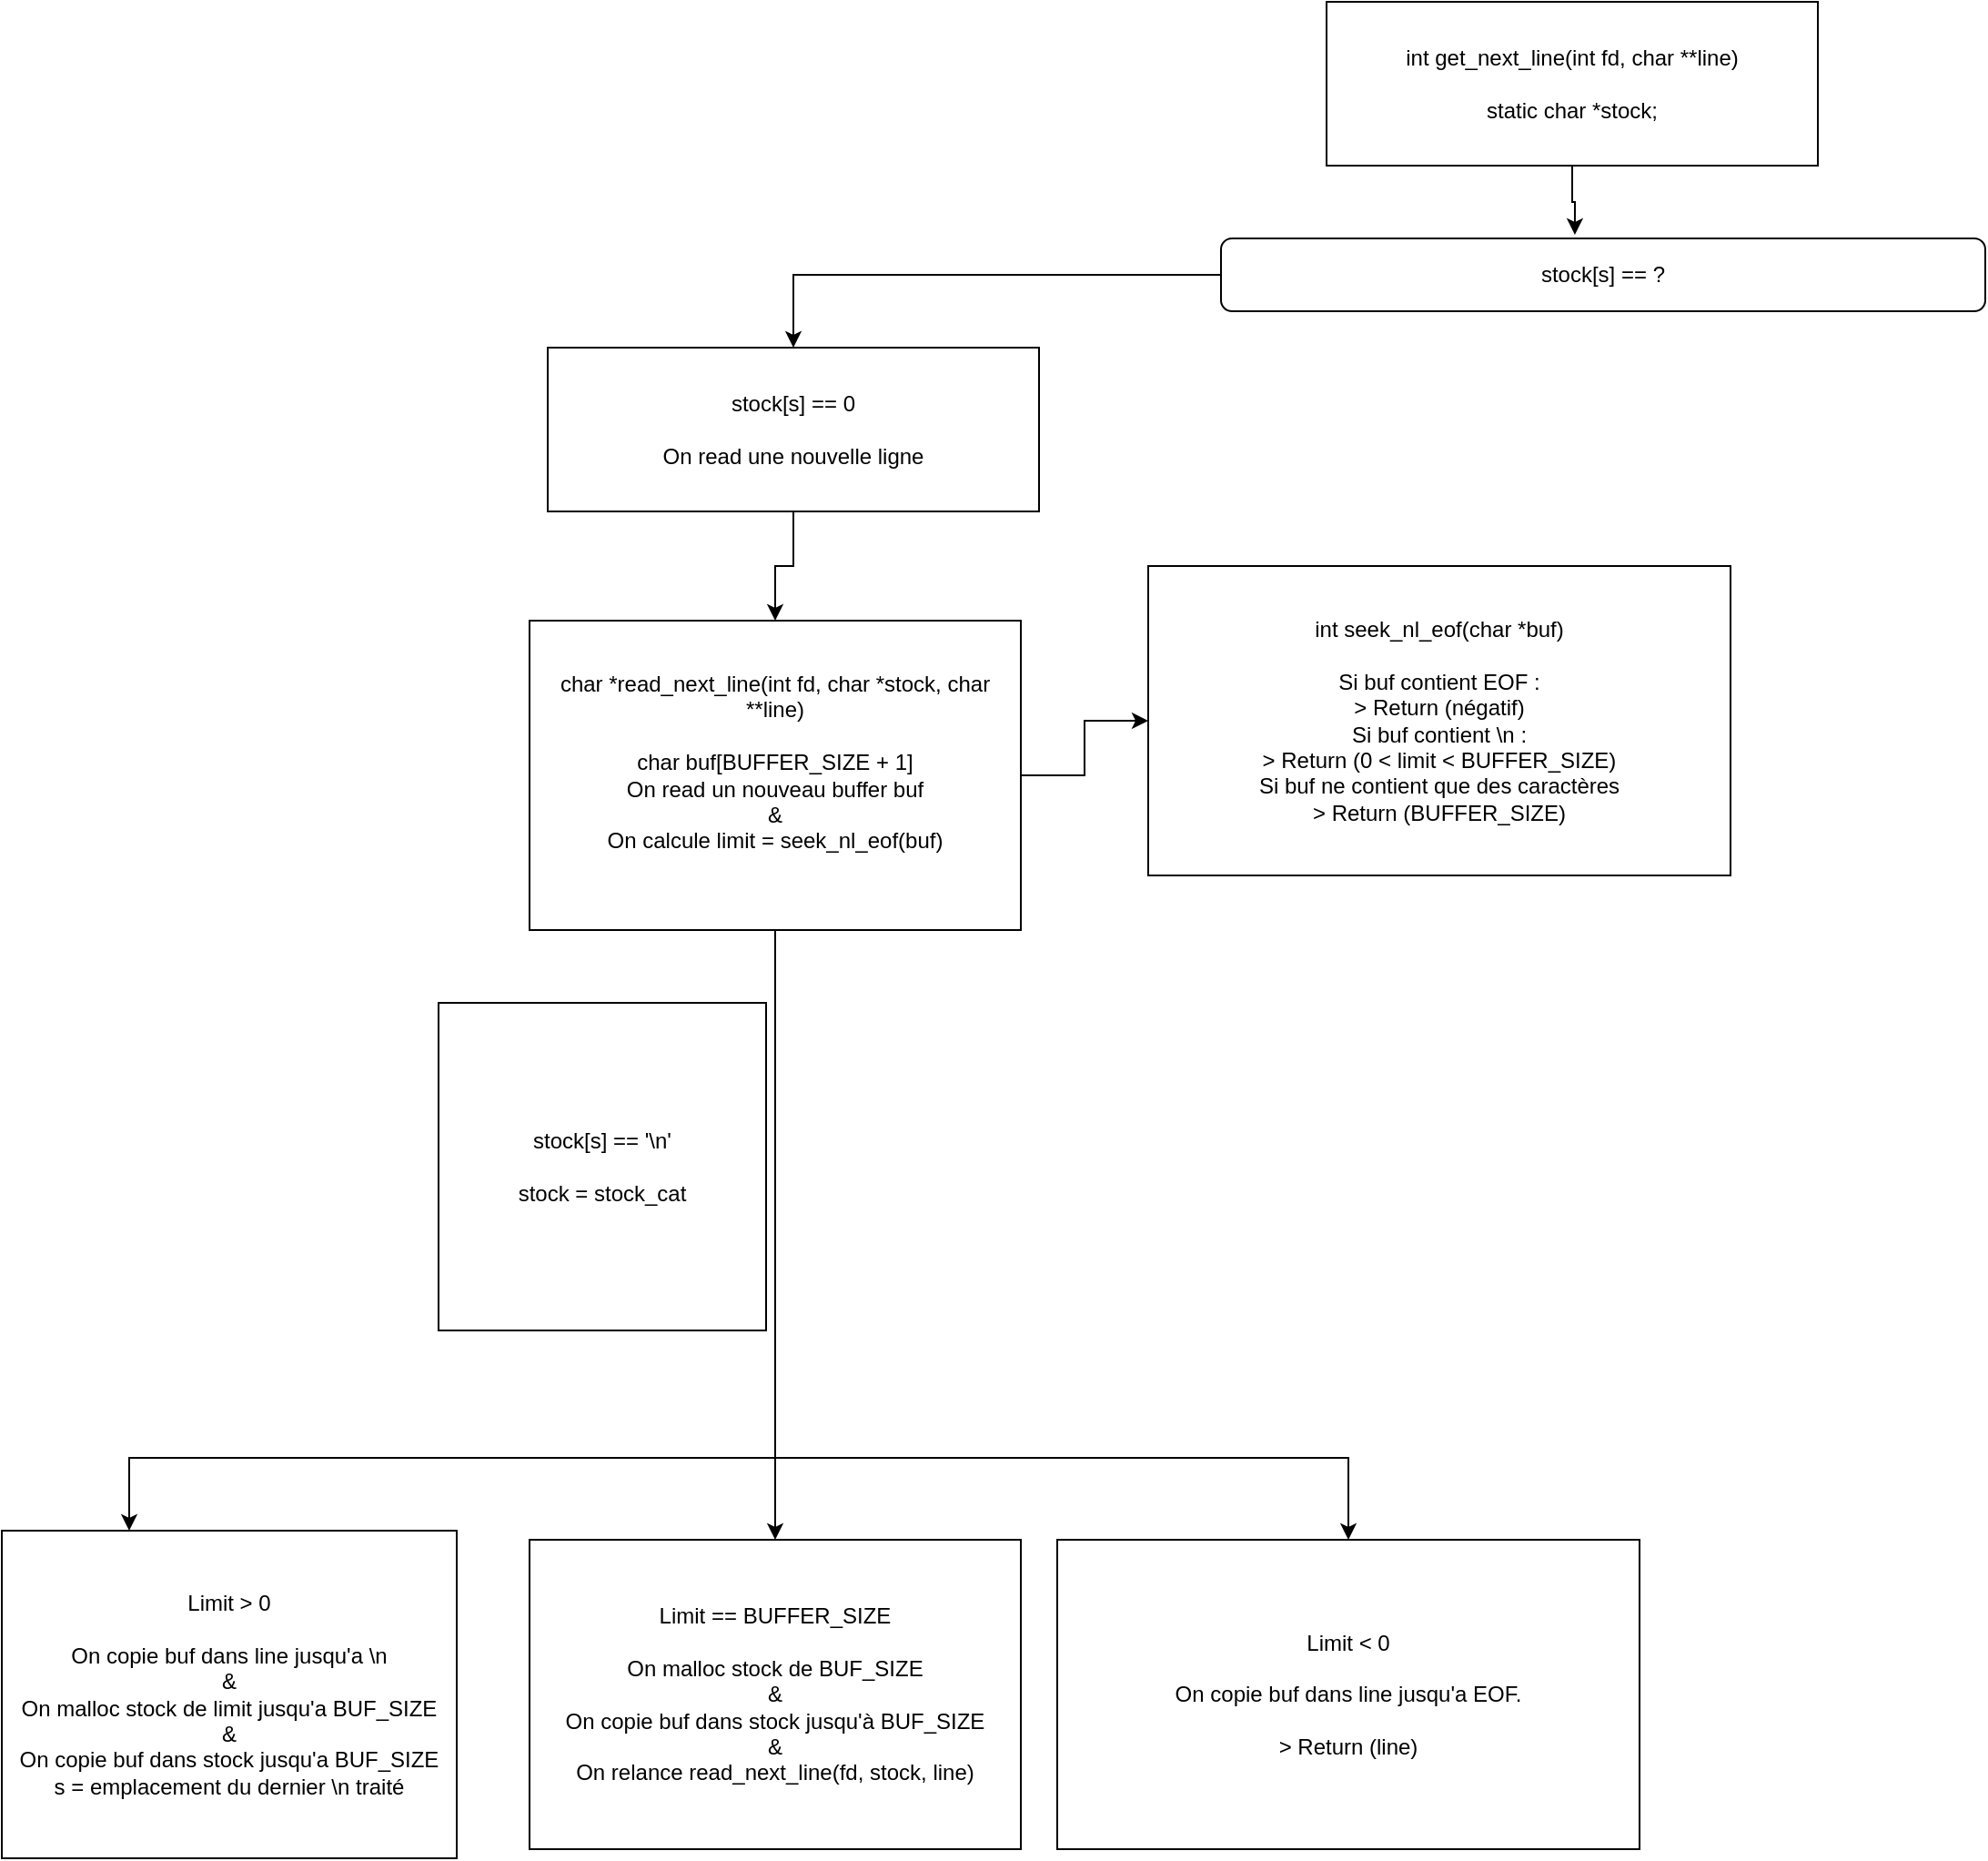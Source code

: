 <mxfile version="12.1.4" type="device" pages="1"><diagram id="M9frIrzNOWq_xzdO3_yd" name="Page-1"><mxGraphModel dx="1791" dy="1178" grid="1" gridSize="10" guides="1" tooltips="1" connect="1" arrows="1" fold="1" page="1" pageScale="1" pageWidth="827" pageHeight="1169" math="0" shadow="0"><root><mxCell id="0"/><mxCell id="1" parent="0"/><mxCell id="MbG1V81z-XTaW5-fNvpR-3" value="" style="edgeStyle=orthogonalEdgeStyle;rounded=0;orthogonalLoop=1;jettySize=auto;html=1;entryX=0.463;entryY=-0.05;entryDx=0;entryDy=0;entryPerimeter=0;" edge="1" parent="1" source="MbG1V81z-XTaW5-fNvpR-1" target="MbG1V81z-XTaW5-fNvpR-8"><mxGeometry relative="1" as="geometry"/></mxCell><mxCell id="MbG1V81z-XTaW5-fNvpR-1" value="&lt;div&gt;int get_next_line(int fd, char **line)&lt;/div&gt;&lt;div&gt;&lt;br&gt;&lt;/div&gt;&lt;div&gt;static char *stock;&lt;br&gt;&lt;/div&gt;" style="rounded=0;whiteSpace=wrap;html=1;" vertex="1" parent="1"><mxGeometry x="278" y="140" width="270" height="90" as="geometry"/></mxCell><mxCell id="MbG1V81z-XTaW5-fNvpR-5" value="" style="edgeStyle=orthogonalEdgeStyle;rounded=0;orthogonalLoop=1;jettySize=auto;html=1;exitX=0;exitY=0.5;exitDx=0;exitDy=0;" edge="1" parent="1" source="MbG1V81z-XTaW5-fNvpR-8" target="MbG1V81z-XTaW5-fNvpR-4"><mxGeometry relative="1" as="geometry"/></mxCell><mxCell id="MbG1V81z-XTaW5-fNvpR-7" value="" style="edgeStyle=orthogonalEdgeStyle;rounded=0;orthogonalLoop=1;jettySize=auto;html=1;" edge="1" parent="1" source="MbG1V81z-XTaW5-fNvpR-4" target="MbG1V81z-XTaW5-fNvpR-6"><mxGeometry relative="1" as="geometry"/></mxCell><mxCell id="MbG1V81z-XTaW5-fNvpR-4" value="&lt;div&gt;stock[s] == 0&lt;/div&gt;&lt;div&gt;&lt;br&gt;&lt;/div&gt;&lt;div&gt;On read une nouvelle ligne&lt;br&gt;&lt;/div&gt;" style="rounded=0;whiteSpace=wrap;html=1;" vertex="1" parent="1"><mxGeometry x="-150" y="330" width="270" height="90" as="geometry"/></mxCell><mxCell id="MbG1V81z-XTaW5-fNvpR-11" value="" style="edgeStyle=orthogonalEdgeStyle;rounded=0;orthogonalLoop=1;jettySize=auto;html=1;" edge="1" parent="1" source="MbG1V81z-XTaW5-fNvpR-6" target="MbG1V81z-XTaW5-fNvpR-10"><mxGeometry relative="1" as="geometry"/></mxCell><mxCell id="MbG1V81z-XTaW5-fNvpR-15" value="" style="edgeStyle=orthogonalEdgeStyle;rounded=0;orthogonalLoop=1;jettySize=auto;html=1;entryX=0.5;entryY=0;entryDx=0;entryDy=0;" edge="1" parent="1" source="MbG1V81z-XTaW5-fNvpR-6" target="MbG1V81z-XTaW5-fNvpR-12"><mxGeometry relative="1" as="geometry"><Array as="points"><mxPoint x="-25" y="940"/><mxPoint x="290" y="940"/></Array></mxGeometry></mxCell><mxCell id="MbG1V81z-XTaW5-fNvpR-16" style="edgeStyle=orthogonalEdgeStyle;rounded=0;orthogonalLoop=1;jettySize=auto;html=1;" edge="1" parent="1" source="MbG1V81z-XTaW5-fNvpR-6" target="MbG1V81z-XTaW5-fNvpR-14"><mxGeometry relative="1" as="geometry"/></mxCell><mxCell id="MbG1V81z-XTaW5-fNvpR-17" style="edgeStyle=orthogonalEdgeStyle;rounded=0;orthogonalLoop=1;jettySize=auto;html=1;" edge="1" parent="1" source="MbG1V81z-XTaW5-fNvpR-6" target="MbG1V81z-XTaW5-fNvpR-18"><mxGeometry relative="1" as="geometry"><mxPoint x="-380" y="730" as="targetPoint"/><Array as="points"><mxPoint x="-25" y="940"/><mxPoint x="-380" y="940"/></Array></mxGeometry></mxCell><mxCell id="MbG1V81z-XTaW5-fNvpR-6" value="&lt;div&gt;char *read_next_line(int fd, char *stock, char **line)&lt;/div&gt;&lt;div&gt;&lt;br&gt;&lt;/div&gt;&lt;div&gt;char buf[BUFFER_SIZE + 1]&lt;/div&gt;&lt;div&gt;On read un nouveau buffer buf&lt;/div&gt;&lt;div&gt;&amp;amp;&lt;/div&gt;&lt;div&gt;On calcule limit = seek_nl_eof(buf)&lt;br&gt;&lt;/div&gt;&lt;div&gt;&lt;br&gt;&lt;/div&gt;" style="rounded=0;whiteSpace=wrap;html=1;" vertex="1" parent="1"><mxGeometry x="-160" y="480" width="270" height="170" as="geometry"/></mxCell><mxCell id="MbG1V81z-XTaW5-fNvpR-14" value="&lt;div&gt;Limit == BUFFER_SIZE&lt;/div&gt;&lt;div&gt;&lt;br&gt;&lt;/div&gt;&lt;div&gt;On malloc stock de BUF_SIZE&lt;/div&gt;&lt;div&gt;&amp;amp;&lt;br&gt;&lt;/div&gt;&lt;div&gt;On copie buf dans stock jusqu'à BUF_SIZE&lt;/div&gt;&lt;div&gt;&amp;amp;&lt;/div&gt;&lt;div&gt;On relance read_next_line(fd, stock, line)&lt;br&gt;&lt;/div&gt;" style="rounded=0;whiteSpace=wrap;html=1;" vertex="1" parent="1"><mxGeometry x="-160" y="985" width="270" height="170" as="geometry"/></mxCell><mxCell id="MbG1V81z-XTaW5-fNvpR-10" value="&lt;div&gt;int seek_nl_eof(char *buf)&lt;/div&gt;&lt;div&gt;&lt;br&gt;&lt;/div&gt;&lt;div&gt;Si buf contient EOF :&lt;br&gt;&lt;/div&gt;&lt;div&gt;&amp;gt; Return (négatif)&lt;/div&gt;&lt;div&gt;Si buf contient \n :&lt;br&gt;&lt;/div&gt;&lt;div&gt;&amp;gt; Return (0 &amp;lt; limit &amp;lt; BUFFER_SIZE)&lt;/div&gt;&lt;div&gt;Si buf ne contient que des caractères&lt;/div&gt;&lt;div&gt;&amp;gt; Return (BUFFER_SIZE)&lt;br&gt;&lt;/div&gt;" style="rounded=0;whiteSpace=wrap;html=1;" vertex="1" parent="1"><mxGeometry x="180" y="450" width="320" height="170" as="geometry"/></mxCell><mxCell id="MbG1V81z-XTaW5-fNvpR-12" value="&lt;div&gt;Limit &amp;lt; 0&lt;/div&gt;&lt;div&gt;&lt;br&gt;&lt;/div&gt;&lt;div&gt;On copie buf dans line jusqu'a EOF.&lt;/div&gt;&lt;div&gt;&lt;br&gt;&lt;/div&gt;&lt;div&gt;&amp;gt; Return (line)&lt;br&gt;&lt;/div&gt;" style="rounded=0;whiteSpace=wrap;html=1;" vertex="1" parent="1"><mxGeometry x="130" y="985" width="320" height="170" as="geometry"/></mxCell><mxCell id="MbG1V81z-XTaW5-fNvpR-8" value="stock[s] == ?" style="rounded=1;whiteSpace=wrap;html=1;" vertex="1" parent="1"><mxGeometry x="220" y="270" width="420" height="40" as="geometry"/></mxCell><mxCell id="MbG1V81z-XTaW5-fNvpR-18" value="&lt;div&gt;Limit &amp;gt; 0&lt;/div&gt;&lt;div&gt;&lt;br&gt;&lt;/div&gt;&lt;div&gt;On copie buf dans line jusqu'a \n&lt;/div&gt;&lt;div&gt;&amp;amp;&lt;/div&gt;&lt;div&gt;On malloc stock de limit jusqu'a BUF_SIZE&lt;/div&gt;&lt;div&gt;&amp;amp;&lt;br&gt;&lt;/div&gt;&lt;div&gt;On copie buf dans stock jusqu'a BUF_SIZE&lt;/div&gt;&lt;div&gt;s = emplacement du dernier \n traité&lt;br&gt;&lt;/div&gt;" style="rounded=0;whiteSpace=wrap;html=1;" vertex="1" parent="1"><mxGeometry x="-450" y="980" width="250" height="180" as="geometry"/></mxCell><mxCell id="MbG1V81z-XTaW5-fNvpR-19" value="&lt;div&gt;stock[s] == '\n'&lt;/div&gt;&lt;div&gt;&lt;br&gt;&lt;/div&gt;&lt;div&gt;stock = stock_cat&lt;br&gt;&lt;/div&gt;" style="rounded=0;whiteSpace=wrap;html=1;" vertex="1" parent="1"><mxGeometry x="-210" y="690" width="180" height="180" as="geometry"/></mxCell></root></mxGraphModel></diagram></mxfile>